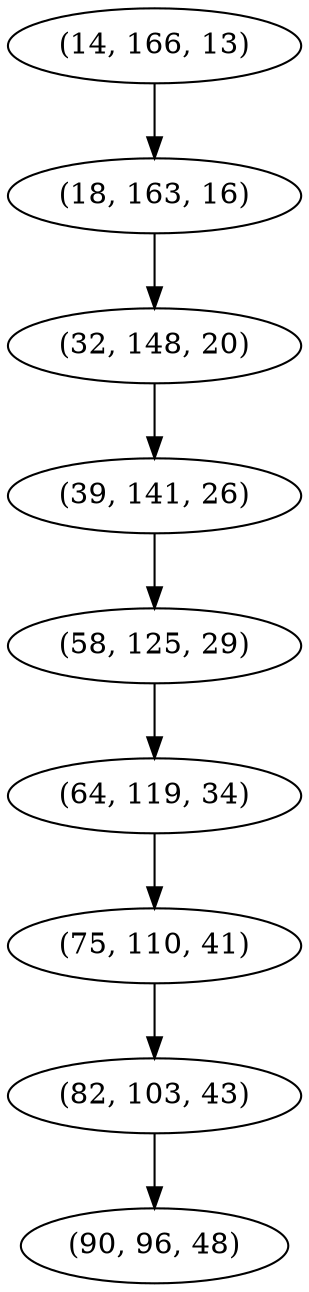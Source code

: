 digraph tree {
    "(14, 166, 13)";
    "(18, 163, 16)";
    "(32, 148, 20)";
    "(39, 141, 26)";
    "(58, 125, 29)";
    "(64, 119, 34)";
    "(75, 110, 41)";
    "(82, 103, 43)";
    "(90, 96, 48)";
    "(14, 166, 13)" -> "(18, 163, 16)";
    "(18, 163, 16)" -> "(32, 148, 20)";
    "(32, 148, 20)" -> "(39, 141, 26)";
    "(39, 141, 26)" -> "(58, 125, 29)";
    "(58, 125, 29)" -> "(64, 119, 34)";
    "(64, 119, 34)" -> "(75, 110, 41)";
    "(75, 110, 41)" -> "(82, 103, 43)";
    "(82, 103, 43)" -> "(90, 96, 48)";
}
